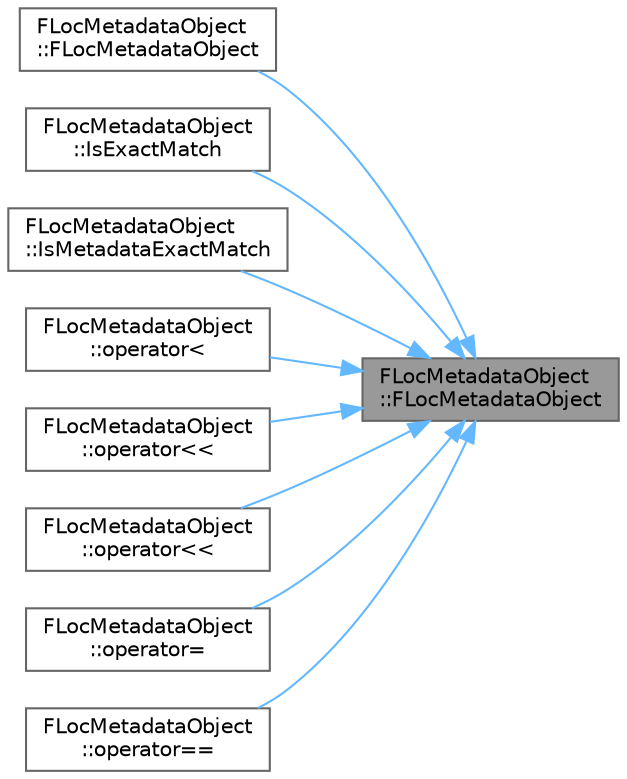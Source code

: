 digraph "FLocMetadataObject::FLocMetadataObject"
{
 // INTERACTIVE_SVG=YES
 // LATEX_PDF_SIZE
  bgcolor="transparent";
  edge [fontname=Helvetica,fontsize=10,labelfontname=Helvetica,labelfontsize=10];
  node [fontname=Helvetica,fontsize=10,shape=box,height=0.2,width=0.4];
  rankdir="RL";
  Node1 [id="Node000001",label="FLocMetadataObject\l::FLocMetadataObject",height=0.2,width=0.4,color="gray40", fillcolor="grey60", style="filled", fontcolor="black",tooltip=" "];
  Node1 -> Node2 [id="edge1_Node000001_Node000002",dir="back",color="steelblue1",style="solid",tooltip=" "];
  Node2 [id="Node000002",label="FLocMetadataObject\l::FLocMetadataObject",height=0.2,width=0.4,color="grey40", fillcolor="white", style="filled",URL="$d7/dea/classFLocMetadataObject.html#aa760d2045ef5a2482b713837e3fe3058",tooltip="Copy ctor."];
  Node1 -> Node3 [id="edge2_Node000001_Node000003",dir="back",color="steelblue1",style="solid",tooltip=" "];
  Node3 [id="Node000003",label="FLocMetadataObject\l::IsExactMatch",height=0.2,width=0.4,color="grey40", fillcolor="white", style="filled",URL="$d7/dea/classFLocMetadataObject.html#a74241aa748065f1811e339f41d956d74",tooltip="Similar functionality to == operator but ensures everything matches(ignores COMPARISON_MODIFIER_PREFI..."];
  Node1 -> Node4 [id="edge3_Node000001_Node000004",dir="back",color="steelblue1",style="solid",tooltip=" "];
  Node4 [id="Node000004",label="FLocMetadataObject\l::IsMetadataExactMatch",height=0.2,width=0.4,color="grey40", fillcolor="white", style="filled",URL="$d7/dea/classFLocMetadataObject.html#a88fbcf91965357147460f36762c6981d",tooltip=" "];
  Node1 -> Node5 [id="edge4_Node000001_Node000005",dir="back",color="steelblue1",style="solid",tooltip=" "];
  Node5 [id="Node000005",label="FLocMetadataObject\l::operator\<",height=0.2,width=0.4,color="grey40", fillcolor="white", style="filled",URL="$d7/dea/classFLocMetadataObject.html#adf3182762a50f85c5de6d9ffb44a8eec",tooltip=" "];
  Node1 -> Node6 [id="edge5_Node000001_Node000006",dir="back",color="steelblue1",style="solid",tooltip=" "];
  Node6 [id="Node000006",label="FLocMetadataObject\l::operator\<\<",height=0.2,width=0.4,color="grey40", fillcolor="white", style="filled",URL="$d7/dea/classFLocMetadataObject.html#adab00adb63b7abc454dd8da376d8399b",tooltip=" "];
  Node1 -> Node7 [id="edge6_Node000001_Node000007",dir="back",color="steelblue1",style="solid",tooltip=" "];
  Node7 [id="Node000007",label="FLocMetadataObject\l::operator\<\<",height=0.2,width=0.4,color="grey40", fillcolor="white", style="filled",URL="$d7/dea/classFLocMetadataObject.html#ac46c36d71c6f870e655f6811c61565cd",tooltip=" "];
  Node1 -> Node8 [id="edge7_Node000001_Node000008",dir="back",color="steelblue1",style="solid",tooltip=" "];
  Node8 [id="Node000008",label="FLocMetadataObject\l::operator=",height=0.2,width=0.4,color="grey40", fillcolor="white", style="filled",URL="$d7/dea/classFLocMetadataObject.html#aa1ee9d209fd3af0da522672f0aa3d808",tooltip=" "];
  Node1 -> Node9 [id="edge8_Node000001_Node000009",dir="back",color="steelblue1",style="solid",tooltip=" "];
  Node9 [id="Node000009",label="FLocMetadataObject\l::operator==",height=0.2,width=0.4,color="grey40", fillcolor="white", style="filled",URL="$d7/dea/classFLocMetadataObject.html#a462b7a2dbaec24bdf28cf015cecb4d53",tooltip=" "];
}

